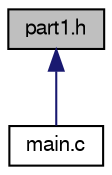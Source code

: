 digraph "part1.h"
{
 // LATEX_PDF_SIZE
  edge [fontname="FreeSans",fontsize="10",labelfontname="FreeSans",labelfontsize="10"];
  node [fontname="FreeSans",fontsize="10",shape=record];
  Node1 [label="part1.h",height=0.2,width=0.4,color="black", fillcolor="grey75", style="filled", fontcolor="black",tooltip="This file of the project contains the main features of the program."];
  Node1 -> Node2 [dir="back",color="midnightblue",fontsize="10",style="solid"];
  Node2 [label="main.c",height=0.2,width=0.4,color="black", fillcolor="white", style="filled",URL="$main_8c.html",tooltip="This file contains the main function, adtional features and menus of the program."];
}

